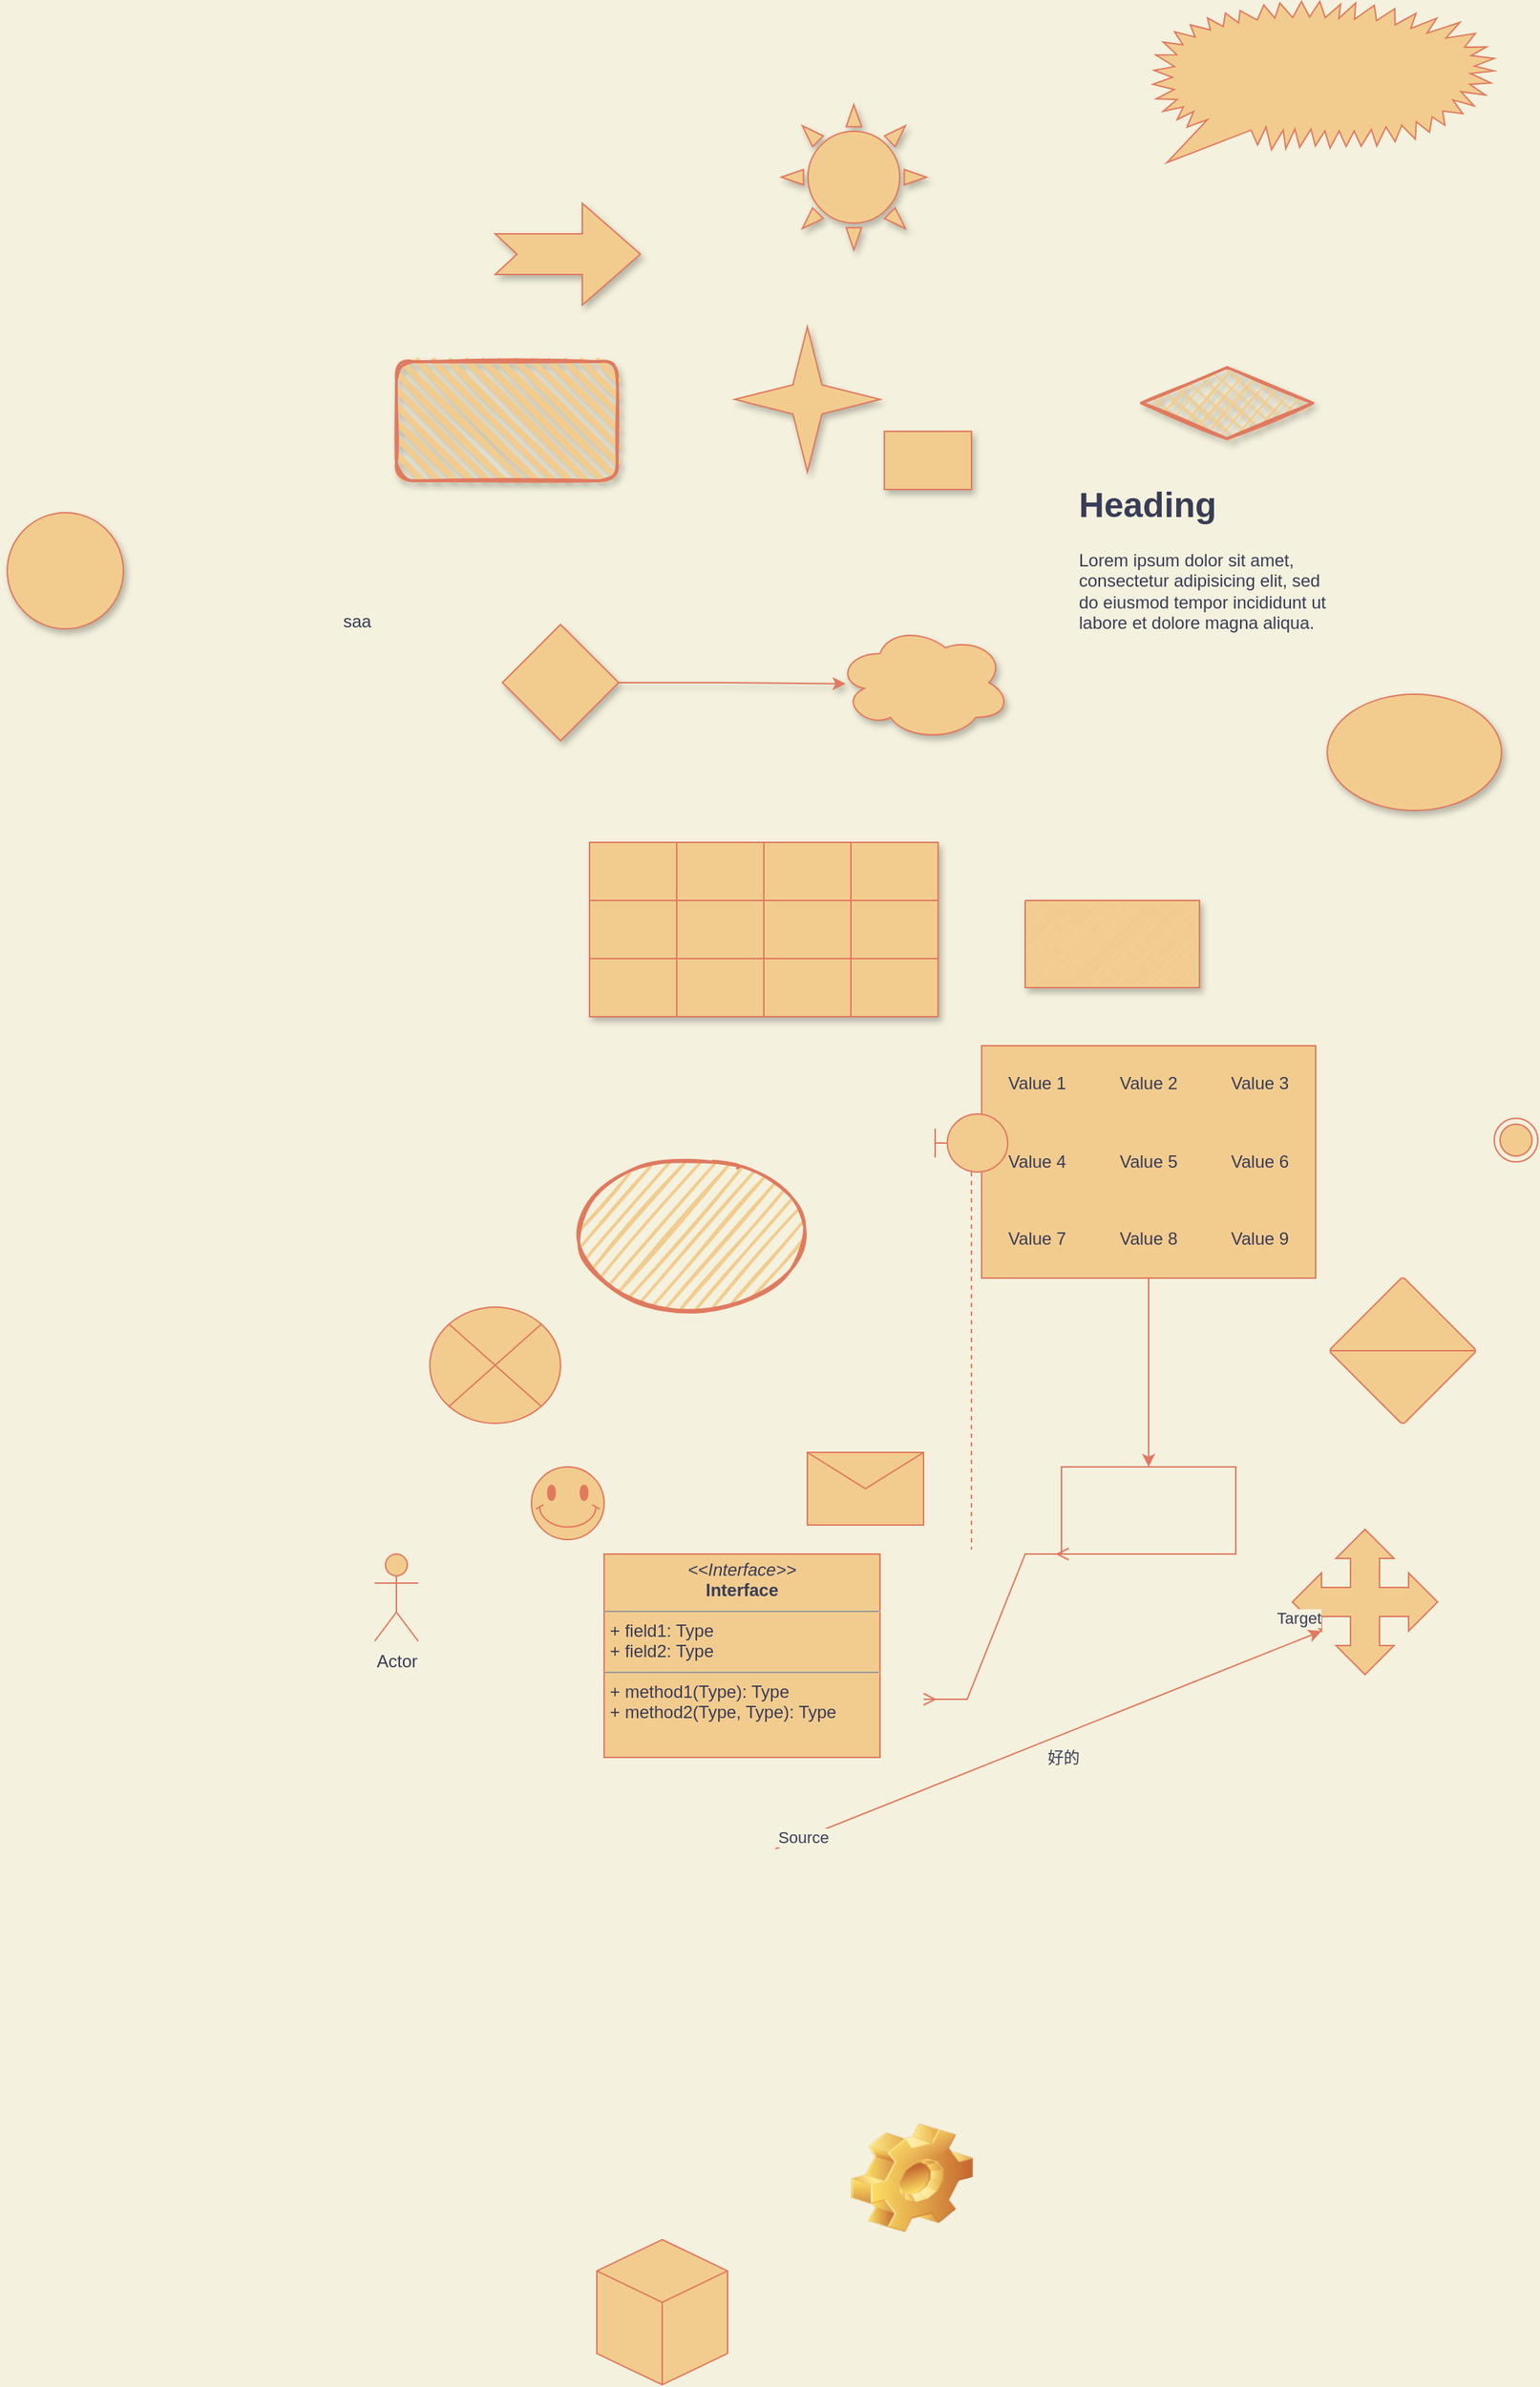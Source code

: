 <mxfile version="15.9.1" type="github">
  <diagram id="ewhjmNgo8XXMd37SwyQh" name="Page-1">
    <mxGraphModel dx="2360" dy="1538" grid="0" gridSize="10" guides="1" tooltips="1" connect="1" arrows="1" fold="1" page="0" pageScale="1" pageWidth="827" pageHeight="1169" background="#F4F1DE" math="0" shadow="0">
      <root>
        <mxCell id="0" />
        <mxCell id="1" parent="0" />
        <mxCell id="OE3xZeeuRfqUpTDXlx89-3" style="edgeStyle=orthogonalEdgeStyle;rounded=0;orthogonalLoop=1;jettySize=auto;html=1;exitX=1;exitY=0.5;exitDx=0;exitDy=0;entryX=0.053;entryY=0.51;entryDx=0;entryDy=0;entryPerimeter=0;strokeColor=#E07A5F;fontColor=#393C56;labelBackgroundColor=#F4F1DE;shadow=1;" edge="1" parent="1" source="OE3xZeeuRfqUpTDXlx89-1" target="OE3xZeeuRfqUpTDXlx89-2">
          <mxGeometry relative="1" as="geometry" />
        </mxCell>
        <mxCell id="OE3xZeeuRfqUpTDXlx89-1" value="" style="rhombus;whiteSpace=wrap;html=1;fillColor=#F2CC8F;strokeColor=#E07A5F;fontColor=#393C56;shadow=1;" vertex="1" parent="1">
          <mxGeometry x="90" y="220" width="80" height="80" as="geometry" />
        </mxCell>
        <mxCell id="OE3xZeeuRfqUpTDXlx89-2" value="" style="ellipse;shape=cloud;whiteSpace=wrap;html=1;fillColor=#F2CC8F;strokeColor=#E07A5F;fontColor=#393C56;shadow=1;" vertex="1" parent="1">
          <mxGeometry x="320" y="220" width="120" height="80" as="geometry" />
        </mxCell>
        <mxCell id="OE3xZeeuRfqUpTDXlx89-4" value="" style="shape=table;html=1;whiteSpace=wrap;startSize=0;container=1;collapsible=0;childLayout=tableLayout;fillColor=#F2CC8F;fontColor=#393C56;strokeColor=#E07A5F;shadow=1;" vertex="1" parent="1">
          <mxGeometry x="150" y="370" width="240" height="120" as="geometry" />
        </mxCell>
        <mxCell id="OE3xZeeuRfqUpTDXlx89-5" value="" style="shape=partialRectangle;html=1;whiteSpace=wrap;collapsible=0;dropTarget=0;pointerEvents=0;fillColor=none;top=0;left=0;bottom=0;right=0;points=[[0,0.5],[1,0.5]];portConstraint=eastwest;strokeColor=#E07A5F;fontColor=#393C56;shadow=1;" vertex="1" parent="OE3xZeeuRfqUpTDXlx89-4">
          <mxGeometry width="240" height="40" as="geometry" />
        </mxCell>
        <mxCell id="OE3xZeeuRfqUpTDXlx89-28" style="shape=partialRectangle;html=1;whiteSpace=wrap;connectable=0;fillColor=none;top=0;left=0;bottom=0;right=0;overflow=hidden;pointerEvents=1;strokeColor=#E07A5F;fontColor=#393C56;shadow=1;" vertex="1" parent="OE3xZeeuRfqUpTDXlx89-5">
          <mxGeometry width="60" height="40" as="geometry">
            <mxRectangle width="60" height="40" as="alternateBounds" />
          </mxGeometry>
        </mxCell>
        <mxCell id="OE3xZeeuRfqUpTDXlx89-6" value="" style="shape=partialRectangle;html=1;whiteSpace=wrap;connectable=0;fillColor=none;top=0;left=0;bottom=0;right=0;overflow=hidden;pointerEvents=1;strokeColor=#E07A5F;fontColor=#393C56;shadow=1;" vertex="1" parent="OE3xZeeuRfqUpTDXlx89-5">
          <mxGeometry x="60" width="60" height="40" as="geometry">
            <mxRectangle width="60" height="40" as="alternateBounds" />
          </mxGeometry>
        </mxCell>
        <mxCell id="OE3xZeeuRfqUpTDXlx89-7" value="" style="shape=partialRectangle;html=1;whiteSpace=wrap;connectable=0;fillColor=none;top=0;left=0;bottom=0;right=0;overflow=hidden;pointerEvents=1;strokeColor=#E07A5F;fontColor=#393C56;shadow=1;" vertex="1" parent="OE3xZeeuRfqUpTDXlx89-5">
          <mxGeometry x="120" width="60" height="40" as="geometry">
            <mxRectangle width="60" height="40" as="alternateBounds" />
          </mxGeometry>
        </mxCell>
        <mxCell id="OE3xZeeuRfqUpTDXlx89-8" value="" style="shape=partialRectangle;html=1;whiteSpace=wrap;connectable=0;fillColor=none;top=0;left=0;bottom=0;right=0;overflow=hidden;pointerEvents=1;strokeColor=#E07A5F;fontColor=#393C56;shadow=1;" vertex="1" parent="OE3xZeeuRfqUpTDXlx89-5">
          <mxGeometry x="180" width="60" height="40" as="geometry">
            <mxRectangle width="60" height="40" as="alternateBounds" />
          </mxGeometry>
        </mxCell>
        <mxCell id="OE3xZeeuRfqUpTDXlx89-9" value="" style="shape=partialRectangle;html=1;whiteSpace=wrap;collapsible=0;dropTarget=0;pointerEvents=0;fillColor=none;top=0;left=0;bottom=0;right=0;points=[[0,0.5],[1,0.5]];portConstraint=eastwest;strokeColor=#E07A5F;fontColor=#393C56;shadow=1;" vertex="1" parent="OE3xZeeuRfqUpTDXlx89-4">
          <mxGeometry y="40" width="240" height="40" as="geometry" />
        </mxCell>
        <mxCell id="OE3xZeeuRfqUpTDXlx89-29" style="shape=partialRectangle;html=1;whiteSpace=wrap;connectable=0;fillColor=none;top=0;left=0;bottom=0;right=0;overflow=hidden;pointerEvents=1;strokeColor=#E07A5F;fontColor=#393C56;shadow=1;" vertex="1" parent="OE3xZeeuRfqUpTDXlx89-9">
          <mxGeometry width="60" height="40" as="geometry">
            <mxRectangle width="60" height="40" as="alternateBounds" />
          </mxGeometry>
        </mxCell>
        <mxCell id="OE3xZeeuRfqUpTDXlx89-10" value="" style="shape=partialRectangle;html=1;whiteSpace=wrap;connectable=0;fillColor=none;top=0;left=0;bottom=0;right=0;overflow=hidden;pointerEvents=1;strokeColor=#E07A5F;fontColor=#393C56;shadow=1;" vertex="1" parent="OE3xZeeuRfqUpTDXlx89-9">
          <mxGeometry x="60" width="60" height="40" as="geometry">
            <mxRectangle width="60" height="40" as="alternateBounds" />
          </mxGeometry>
        </mxCell>
        <mxCell id="OE3xZeeuRfqUpTDXlx89-11" value="" style="shape=partialRectangle;html=1;whiteSpace=wrap;connectable=0;fillColor=none;top=0;left=0;bottom=0;right=0;overflow=hidden;pointerEvents=1;strokeColor=#E07A5F;fontColor=#393C56;shadow=1;" vertex="1" parent="OE3xZeeuRfqUpTDXlx89-9">
          <mxGeometry x="120" width="60" height="40" as="geometry">
            <mxRectangle width="60" height="40" as="alternateBounds" />
          </mxGeometry>
        </mxCell>
        <mxCell id="OE3xZeeuRfqUpTDXlx89-12" value="" style="shape=partialRectangle;html=1;whiteSpace=wrap;connectable=0;fillColor=none;top=0;left=0;bottom=0;right=0;overflow=hidden;pointerEvents=1;strokeColor=#E07A5F;fontColor=#393C56;shadow=1;" vertex="1" parent="OE3xZeeuRfqUpTDXlx89-9">
          <mxGeometry x="180" width="60" height="40" as="geometry">
            <mxRectangle width="60" height="40" as="alternateBounds" />
          </mxGeometry>
        </mxCell>
        <mxCell id="OE3xZeeuRfqUpTDXlx89-13" value="" style="shape=partialRectangle;html=1;whiteSpace=wrap;collapsible=0;dropTarget=0;pointerEvents=0;fillColor=none;top=0;left=0;bottom=0;right=0;points=[[0,0.5],[1,0.5]];portConstraint=eastwest;strokeColor=#E07A5F;fontColor=#393C56;shadow=1;" vertex="1" parent="OE3xZeeuRfqUpTDXlx89-4">
          <mxGeometry y="80" width="240" height="40" as="geometry" />
        </mxCell>
        <mxCell id="OE3xZeeuRfqUpTDXlx89-30" style="shape=partialRectangle;html=1;whiteSpace=wrap;connectable=0;fillColor=none;top=0;left=0;bottom=0;right=0;overflow=hidden;pointerEvents=1;strokeColor=#E07A5F;fontColor=#393C56;shadow=1;" vertex="1" parent="OE3xZeeuRfqUpTDXlx89-13">
          <mxGeometry width="60" height="40" as="geometry">
            <mxRectangle width="60" height="40" as="alternateBounds" />
          </mxGeometry>
        </mxCell>
        <mxCell id="OE3xZeeuRfqUpTDXlx89-14" value="" style="shape=partialRectangle;html=1;whiteSpace=wrap;connectable=0;fillColor=none;top=0;left=0;bottom=0;right=0;overflow=hidden;pointerEvents=1;strokeColor=#E07A5F;fontColor=#393C56;shadow=1;" vertex="1" parent="OE3xZeeuRfqUpTDXlx89-13">
          <mxGeometry x="60" width="60" height="40" as="geometry">
            <mxRectangle width="60" height="40" as="alternateBounds" />
          </mxGeometry>
        </mxCell>
        <mxCell id="OE3xZeeuRfqUpTDXlx89-15" value="" style="shape=partialRectangle;html=1;whiteSpace=wrap;connectable=0;fillColor=none;top=0;left=0;bottom=0;right=0;overflow=hidden;pointerEvents=1;strokeColor=#E07A5F;fontColor=#393C56;shadow=1;" vertex="1" parent="OE3xZeeuRfqUpTDXlx89-13">
          <mxGeometry x="120" width="60" height="40" as="geometry">
            <mxRectangle width="60" height="40" as="alternateBounds" />
          </mxGeometry>
        </mxCell>
        <mxCell id="OE3xZeeuRfqUpTDXlx89-16" value="" style="shape=partialRectangle;html=1;whiteSpace=wrap;connectable=0;fillColor=none;top=0;left=0;bottom=0;right=0;overflow=hidden;pointerEvents=1;strokeColor=#E07A5F;fontColor=#393C56;shadow=1;" vertex="1" parent="OE3xZeeuRfqUpTDXlx89-13">
          <mxGeometry x="180" width="60" height="40" as="geometry">
            <mxRectangle width="60" height="40" as="alternateBounds" />
          </mxGeometry>
        </mxCell>
        <mxCell id="OE3xZeeuRfqUpTDXlx89-19" value="" style="edgeStyle=orthogonalEdgeStyle;rounded=0;orthogonalLoop=1;jettySize=auto;html=1;strokeColor=#E07A5F;fontColor=#393C56;labelBackgroundColor=#F4F1DE;" edge="1" parent="1" source="OE3xZeeuRfqUpTDXlx89-17" target="OE3xZeeuRfqUpTDXlx89-18">
          <mxGeometry relative="1" as="geometry" />
        </mxCell>
        <mxCell id="OE3xZeeuRfqUpTDXlx89-17" value="&lt;table border=&quot;0&quot; width=&quot;100%&quot; height=&quot;100%&quot; style=&quot;width:100%;height:100%;border-collapse:collapse;&quot;&gt;&lt;tr&gt;&lt;td align=&quot;center&quot;&gt;Value 1&lt;/td&gt;&lt;td align=&quot;center&quot;&gt;Value 2&lt;/td&gt;&lt;td align=&quot;center&quot;&gt;Value 3&lt;/td&gt;&lt;/tr&gt;&lt;tr&gt;&lt;td align=&quot;center&quot;&gt;Value 4&lt;/td&gt;&lt;td align=&quot;center&quot;&gt;Value 5&lt;/td&gt;&lt;td align=&quot;center&quot;&gt;Value 6&lt;/td&gt;&lt;/tr&gt;&lt;tr&gt;&lt;td align=&quot;center&quot;&gt;Value 7&lt;/td&gt;&lt;td align=&quot;center&quot;&gt;Value 8&lt;/td&gt;&lt;td align=&quot;center&quot;&gt;Value 9&lt;/td&gt;&lt;/tr&gt;&lt;/table&gt;" style="text;html=1;strokeColor=#E07A5F;fillColor=#F2CC8F;overflow=fill;fontColor=#393C56;" vertex="1" parent="1">
          <mxGeometry x="420" y="510" width="230" height="160" as="geometry" />
        </mxCell>
        <mxCell id="OE3xZeeuRfqUpTDXlx89-18" value="" style="whiteSpace=wrap;html=1;align=left;verticalAlign=top;strokeColor=#E07A5F;fillColor=none;fontColor=#393C56;" vertex="1" parent="1">
          <mxGeometry x="475" y="800" width="120" height="60" as="geometry" />
        </mxCell>
        <mxCell id="OE3xZeeuRfqUpTDXlx89-20" value="" style="ellipse;whiteSpace=wrap;html=1;strokeWidth=2;fillWeight=2;hachureGap=8;fillColor=#F2CC8F;fillStyle=dots;sketch=1;strokeColor=#E07A5F;fontColor=#393C56;" vertex="1" parent="1">
          <mxGeometry x="140" y="590" width="160" height="100" as="geometry" />
        </mxCell>
        <mxCell id="OE3xZeeuRfqUpTDXlx89-22" value="" style="verticalLabelPosition=bottom;verticalAlign=top;html=1;shape=mxgraph.basic.smiley;fillColor=#F2CC8F;strokeColor=#E07A5F;fontColor=#393C56;" vertex="1" parent="1">
          <mxGeometry x="110" y="800" width="50" height="50" as="geometry" />
        </mxCell>
        <mxCell id="OE3xZeeuRfqUpTDXlx89-23" value="" style="shape=message;html=1;whiteSpace=wrap;html=1;outlineConnect=0;fillColor=#F2CC8F;strokeColor=#E07A5F;fontColor=#393C56;" vertex="1" parent="1">
          <mxGeometry x="300" y="790" width="80" height="50" as="geometry" />
        </mxCell>
        <mxCell id="OE3xZeeuRfqUpTDXlx89-24" value="" style="verticalLabelPosition=bottom;verticalAlign=top;html=1;shape=mxgraph.flowchart.sort;fillColor=#F2CC8F;strokeColor=#E07A5F;fontColor=#393C56;" vertex="1" parent="1">
          <mxGeometry x="660" y="670" width="100" height="100" as="geometry" />
        </mxCell>
        <mxCell id="OE3xZeeuRfqUpTDXlx89-25" value="" style="verticalLabelPosition=bottom;verticalAlign=top;html=1;shape=mxgraph.flowchart.or;fillColor=#F2CC8F;strokeColor=#E07A5F;fontColor=#393C56;" vertex="1" parent="1">
          <mxGeometry x="40" y="690" width="90" height="80" as="geometry" />
        </mxCell>
        <mxCell id="OE3xZeeuRfqUpTDXlx89-26" value="" style="edgeStyle=entityRelationEdgeStyle;fontSize=12;html=1;endArrow=ERmany;startArrow=ERmany;rounded=0;strokeColor=#E07A5F;fontColor=#393C56;labelBackgroundColor=#F4F1DE;" edge="1" parent="1">
          <mxGeometry width="100" height="100" relative="1" as="geometry">
            <mxPoint x="380" y="960" as="sourcePoint" />
            <mxPoint x="480" y="860" as="targetPoint" />
          </mxGeometry>
        </mxCell>
        <mxCell id="OE3xZeeuRfqUpTDXlx89-27" value="&lt;p style=&quot;margin:0px;margin-top:4px;text-align:center;&quot;&gt;&lt;i&gt;&amp;lt;&amp;lt;Interface&amp;gt;&amp;gt;&lt;/i&gt;&lt;br/&gt;&lt;b&gt;Interface&lt;/b&gt;&lt;/p&gt;&lt;hr size=&quot;1&quot;/&gt;&lt;p style=&quot;margin:0px;margin-left:4px;&quot;&gt;+ field1: Type&lt;br/&gt;+ field2: Type&lt;/p&gt;&lt;hr size=&quot;1&quot;/&gt;&lt;p style=&quot;margin:0px;margin-left:4px;&quot;&gt;+ method1(Type): Type&lt;br/&gt;+ method2(Type, Type): Type&lt;/p&gt;" style="verticalAlign=top;align=left;overflow=fill;fontSize=12;fontFamily=Helvetica;html=1;fillColor=#F2CC8F;strokeColor=#E07A5F;fontColor=#393C56;" vertex="1" parent="1">
          <mxGeometry x="160" y="860" width="190" height="140" as="geometry" />
        </mxCell>
        <mxCell id="OE3xZeeuRfqUpTDXlx89-31" value="" style="ellipse;html=1;shape=endState;fillColor=#F2CC8F;strokeColor=#E07A5F;rounded=0;sketch=0;fontColor=#393C56;" vertex="1" parent="1">
          <mxGeometry x="773" y="560" width="30" height="30" as="geometry" />
        </mxCell>
        <mxCell id="OE3xZeeuRfqUpTDXlx89-32" value="" style="shape=umlLifeline;participant=umlBoundary;perimeter=lifelinePerimeter;whiteSpace=wrap;html=1;container=1;collapsible=0;recursiveResize=0;verticalAlign=top;spacingTop=36;outlineConnect=0;rounded=0;sketch=0;fontColor=#393C56;strokeColor=#E07A5F;fillColor=#F2CC8F;" vertex="1" parent="1">
          <mxGeometry x="388" y="557" width="50" height="300" as="geometry" />
        </mxCell>
        <mxCell id="OE3xZeeuRfqUpTDXlx89-33" value="" style="html=1;shadow=0;dashed=0;align=center;verticalAlign=middle;shape=mxgraph.arrows2.quadArrow;dy=10;dx=20;notch=24;arrowHead=10;rounded=0;sketch=0;fontColor=#393C56;strokeColor=#E07A5F;fillColor=#F2CC8F;" vertex="1" parent="1">
          <mxGeometry x="634" y="843" width="100" height="100" as="geometry" />
        </mxCell>
        <mxCell id="OE3xZeeuRfqUpTDXlx89-36" value="" style="whiteSpace=wrap;html=1;shape=mxgraph.basic.loud_callout;rounded=0;sketch=0;fontColor=#393C56;strokeColor=#E07A5F;fillColor=#F2CC8F;" vertex="1" parent="1">
          <mxGeometry x="538" y="-209" width="235" height="111" as="geometry" />
        </mxCell>
        <mxCell id="OE3xZeeuRfqUpTDXlx89-44" value="Actor" style="shape=umlActor;verticalLabelPosition=bottom;verticalAlign=top;html=1;outlineConnect=0;rounded=0;sketch=0;fontColor=#393C56;strokeColor=#E07A5F;fillColor=#F2CC8F;" vertex="1" parent="1">
          <mxGeometry x="2" y="860" width="30" height="60" as="geometry" />
        </mxCell>
        <mxCell id="OE3xZeeuRfqUpTDXlx89-21" value="" style="verticalLabelPosition=bottom;verticalAlign=top;html=1;shape=mxgraph.basic.patternFillRect;fillStyle=diag;step=5;fillStrokeWidth=0.2;fillStrokeColor=#dddddd;fillColor=#F2CC8F;strokeColor=#E07A5F;fontColor=#393C56;shadow=1;" vertex="1" parent="1">
          <mxGeometry x="450" y="410" width="120" height="60" as="geometry" />
        </mxCell>
        <mxCell id="OE3xZeeuRfqUpTDXlx89-34" value="" style="html=1;shadow=1;dashed=0;align=center;verticalAlign=middle;shape=mxgraph.arrows2.arrow;dy=0.6;dx=40;notch=15;rounded=0;sketch=0;fontColor=#393C56;strokeColor=#E07A5F;fillColor=#F2CC8F;" vertex="1" parent="1">
          <mxGeometry x="85" y="-70" width="100" height="70" as="geometry" />
        </mxCell>
        <mxCell id="OE3xZeeuRfqUpTDXlx89-35" value="" style="verticalLabelPosition=bottom;verticalAlign=top;html=1;shape=mxgraph.basic.sun;rounded=0;sketch=0;fontColor=#393C56;strokeColor=#E07A5F;fillColor=#F2CC8F;shadow=1;" vertex="1" parent="1">
          <mxGeometry x="282" y="-138" width="100" height="100" as="geometry" />
        </mxCell>
        <mxCell id="OE3xZeeuRfqUpTDXlx89-37" value="" style="verticalLabelPosition=bottom;verticalAlign=top;html=1;shape=mxgraph.basic.4_point_star_2;dx=0.8;rounded=0;sketch=0;fontColor=#393C56;strokeColor=#E07A5F;fillColor=#F2CC8F;shadow=1;" vertex="1" parent="1">
          <mxGeometry x="250" y="15" width="100" height="100" as="geometry" />
        </mxCell>
        <mxCell id="OE3xZeeuRfqUpTDXlx89-39" value="" style="rhombus;whiteSpace=wrap;html=1;strokeWidth=2;fillWeight=-1;hachureGap=8;fillStyle=cross-hatch;fillColor=#F2CC8F;sketch=1;rounded=0;fontColor=#393C56;strokeColor=#E07A5F;shadow=1;" vertex="1" parent="1">
          <mxGeometry x="530" y="43" width="118" height="49" as="geometry" />
        </mxCell>
        <mxCell id="OE3xZeeuRfqUpTDXlx89-40" value="" style="rounded=1;whiteSpace=wrap;html=1;strokeWidth=2;fillWeight=4;hachureGap=8;hachureAngle=45;fillColor=#F2CC8F;sketch=1;fontColor=#393C56;strokeColor=#E07A5F;shadow=1;" vertex="1" parent="1">
          <mxGeometry x="17" y="39" width="152" height="82" as="geometry" />
        </mxCell>
        <mxCell id="OE3xZeeuRfqUpTDXlx89-41" value="&lt;h1&gt;Heading&lt;/h1&gt;&lt;p&gt;Lorem ipsum dolor sit amet, consectetur adipisicing elit, sed do eiusmod tempor incididunt ut labore et dolore magna aliqua.&lt;/p&gt;" style="text;html=1;strokeColor=none;fillColor=none;spacing=5;spacingTop=-20;whiteSpace=wrap;overflow=hidden;rounded=0;sketch=0;fontColor=#393C56;shadow=1;" vertex="1" parent="1">
          <mxGeometry x="482" y="118" width="190" height="120" as="geometry" />
        </mxCell>
        <mxCell id="OE3xZeeuRfqUpTDXlx89-42" value="saa" style="text;html=1;strokeColor=none;fillColor=none;align=center;verticalAlign=middle;whiteSpace=wrap;rounded=0;sketch=0;fontColor=#393C56;shadow=1;" vertex="1" parent="1">
          <mxGeometry x="-40" y="203" width="60" height="30" as="geometry" />
        </mxCell>
        <mxCell id="OE3xZeeuRfqUpTDXlx89-43" value="" style="ellipse;whiteSpace=wrap;html=1;rounded=0;sketch=0;fontColor=#393C56;strokeColor=#E07A5F;fillColor=#F2CC8F;shadow=1;" vertex="1" parent="1">
          <mxGeometry x="658" y="268" width="120" height="80" as="geometry" />
        </mxCell>
        <mxCell id="OE3xZeeuRfqUpTDXlx89-51" value="" style="shape=table;startSize=0;container=1;collapsible=0;childLayout=tableLayout;rounded=0;sketch=0;fontColor=#393C56;strokeColor=#E07A5F;fillColor=#F2CC8F;shadow=1;" vertex="1" parent="1">
          <mxGeometry x="353" y="87" width="60" height="40" as="geometry" />
        </mxCell>
        <mxCell id="OE3xZeeuRfqUpTDXlx89-52" value="" style="shape=partialRectangle;collapsible=0;dropTarget=0;pointerEvents=0;fillColor=none;top=0;left=0;bottom=0;right=0;points=[[0,0.5],[1,0.5]];portConstraint=eastwest;rounded=0;sketch=0;fontColor=#393C56;strokeColor=#E07A5F;shadow=1;" vertex="1" parent="OE3xZeeuRfqUpTDXlx89-51">
          <mxGeometry width="60" height="40" as="geometry" />
        </mxCell>
        <mxCell id="OE3xZeeuRfqUpTDXlx89-53" value="" style="shape=partialRectangle;html=1;whiteSpace=wrap;connectable=0;overflow=hidden;fillColor=none;top=0;left=0;bottom=0;right=0;pointerEvents=1;rounded=0;sketch=0;fontColor=#393C56;strokeColor=#E07A5F;shadow=1;" vertex="1" parent="OE3xZeeuRfqUpTDXlx89-52">
          <mxGeometry width="60" height="40" as="geometry">
            <mxRectangle width="60" height="40" as="alternateBounds" />
          </mxGeometry>
        </mxCell>
        <mxCell id="OE3xZeeuRfqUpTDXlx89-45" value="" style="endArrow=classic;html=1;rounded=1;sketch=0;fontColor=#393C56;strokeColor=#E07A5F;curved=0;entryX=0;entryY=0;entryDx=20;entryDy=70;entryPerimeter=0;labelBackgroundColor=#F4F1DE;" edge="1" parent="1" target="OE3xZeeuRfqUpTDXlx89-33">
          <mxGeometry relative="1" as="geometry">
            <mxPoint x="278" y="1063" as="sourcePoint" />
            <mxPoint x="438" y="1063" as="targetPoint" />
          </mxGeometry>
        </mxCell>
        <mxCell id="OE3xZeeuRfqUpTDXlx89-46" value="好的" style="edgeLabel;resizable=0;html=1;align=center;verticalAlign=middle;rounded=0;sketch=0;fontColor=#393C56;strokeColor=#E07A5F;fillColor=#F2CC8F;labelBackgroundColor=#F4F1DE;" connectable="0" vertex="1" parent="OE3xZeeuRfqUpTDXlx89-45">
          <mxGeometry relative="1" as="geometry">
            <mxPoint x="10" y="12" as="offset" />
          </mxGeometry>
        </mxCell>
        <mxCell id="OE3xZeeuRfqUpTDXlx89-47" value="Source" style="edgeLabel;resizable=0;html=1;align=left;verticalAlign=bottom;rounded=0;sketch=0;fontColor=#393C56;strokeColor=#E07A5F;fillColor=#F2CC8F;labelBackgroundColor=#F4F1DE;" connectable="0" vertex="1" parent="OE3xZeeuRfqUpTDXlx89-45">
          <mxGeometry x="-1" relative="1" as="geometry" />
        </mxCell>
        <mxCell id="OE3xZeeuRfqUpTDXlx89-48" value="Target" style="edgeLabel;resizable=0;html=1;align=right;verticalAlign=bottom;rounded=0;sketch=0;fontColor=#393C56;strokeColor=#E07A5F;fillColor=#F2CC8F;labelBackgroundColor=#F4F1DE;" connectable="0" vertex="1" parent="OE3xZeeuRfqUpTDXlx89-45">
          <mxGeometry x="1" relative="1" as="geometry" />
        </mxCell>
        <mxCell id="OE3xZeeuRfqUpTDXlx89-49" value="" style="html=1;whiteSpace=wrap;shape=isoCube2;backgroundOutline=1;isoAngle=15;rounded=0;sketch=0;fontColor=#393C56;strokeColor=#E07A5F;fillColor=#F2CC8F;" vertex="1" parent="1">
          <mxGeometry x="155" y="1332" width="90" height="100" as="geometry" />
        </mxCell>
        <mxCell id="OE3xZeeuRfqUpTDXlx89-50" value="" style="shape=image;html=1;verticalLabelPosition=bottom;verticalAlign=top;imageAspect=0;image=img/clipart/Gear_128x128.png;rounded=0;sketch=0;fontColor=#393C56;strokeColor=#E07A5F;fillColor=#F2CC8F;" vertex="1" parent="1">
          <mxGeometry x="330" y="1252" width="84" height="75" as="geometry" />
        </mxCell>
        <mxCell id="OE3xZeeuRfqUpTDXlx89-55" value="" style="ellipse;whiteSpace=wrap;html=1;rounded=0;shadow=1;sketch=0;fontColor=#393C56;strokeColor=#E07A5F;fillColor=#F2CC8F;" vertex="1" parent="1">
          <mxGeometry x="-251" y="143" width="80" height="80" as="geometry" />
        </mxCell>
      </root>
    </mxGraphModel>
  </diagram>
</mxfile>
